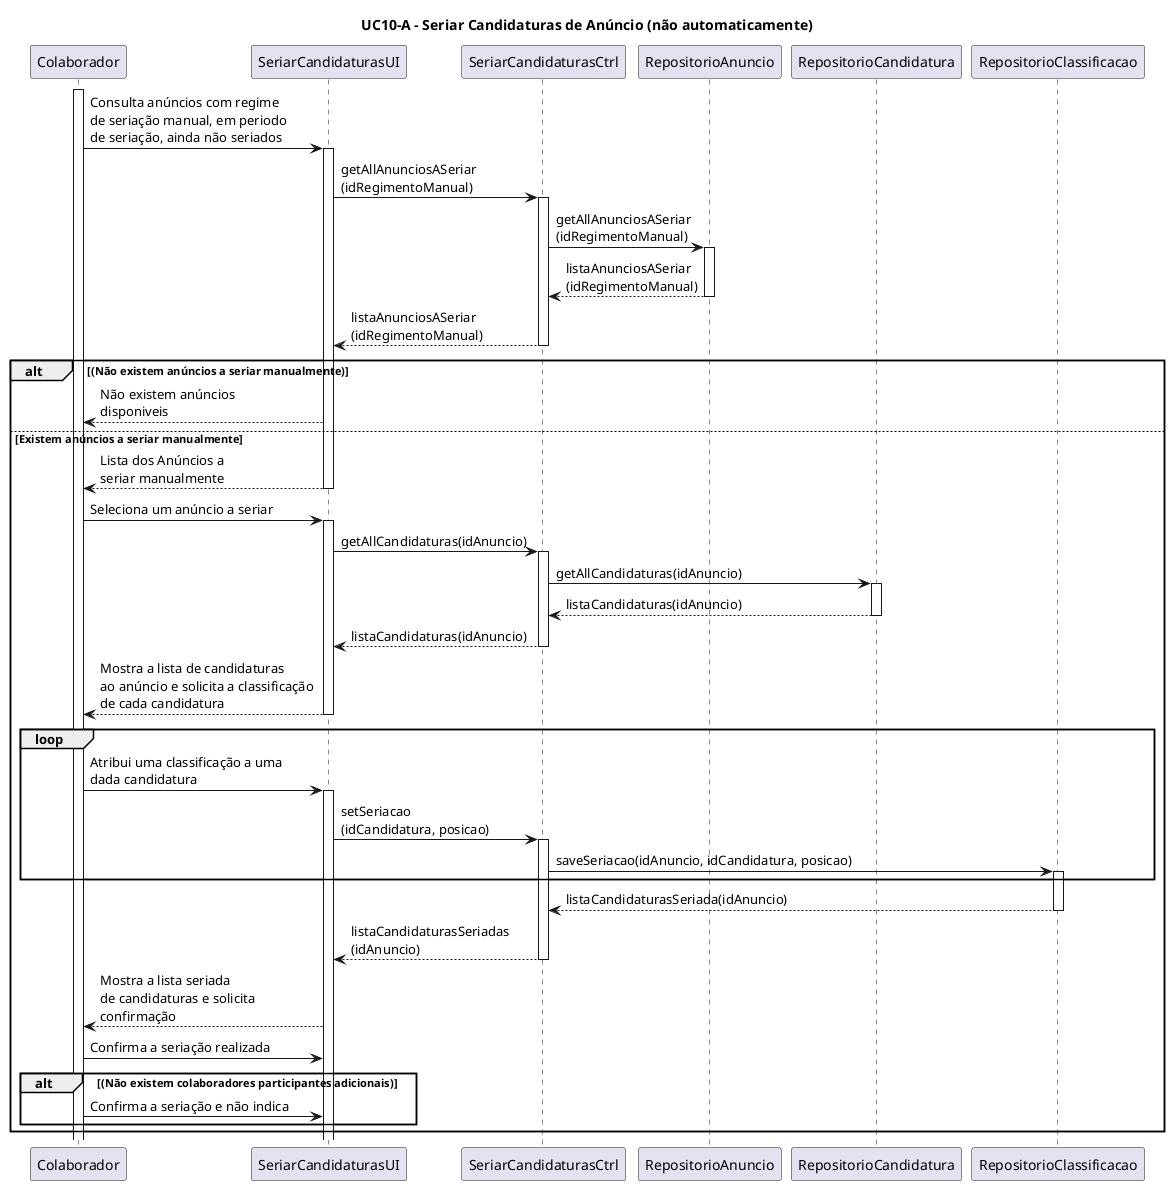 @startuml

title UC10-A - Seriar Candidaturas de Anúncio (não automaticamente)

participant Colaborador
participant SeriarCandidaturasUI
participant SeriarCandidaturasCtrl
participant RepositorioAnuncio
participant RepositorioCandidatura
participant RepositorioClassificacao


activate Colaborador
Colaborador -> SeriarCandidaturasUI: Consulta anúncios com regime \nde seriação manual, em periodo \nde seriação, ainda não seriados
activate SeriarCandidaturasUI
SeriarCandidaturasUI -> SeriarCandidaturasCtrl: getAllAnunciosASeriar\n(idRegimentoManual)
activate SeriarCandidaturasCtrl
SeriarCandidaturasCtrl -> RepositorioAnuncio: getAllAnunciosASeriar\n(idRegimentoManual)
activate RepositorioAnuncio
RepositorioAnuncio --> SeriarCandidaturasCtrl: listaAnunciosASeriar\n(idRegimentoManual)
deactivate RepositorioAnuncio
SeriarCandidaturasCtrl --> SeriarCandidaturasUI: listaAnunciosASeriar\n(idRegimentoManual)
deactivate SeriarCandidaturasCtrl
alt (Não existem anúncios a seriar manualmente)
SeriarCandidaturasUI --> Colaborador: Não existem anúncios \ndisponiveis

else Existem anúncios a seriar manualmente 
SeriarCandidaturasUI --> Colaborador: Lista dos Anúncios a \nseriar manualmente
deactivate SeriarCandidaturasUI

Colaborador -> SeriarCandidaturasUI: Seleciona um anúncio a seriar
activate SeriarCandidaturasUI
SeriarCandidaturasUI -> SeriarCandidaturasCtrl: getAllCandidaturas(idAnuncio)
activate SeriarCandidaturasCtrl
SeriarCandidaturasCtrl -> RepositorioCandidatura: getAllCandidaturas(idAnuncio)
activate RepositorioCandidatura
RepositorioCandidatura --> SeriarCandidaturasCtrl: listaCandidaturas(idAnuncio)
deactivate RepositorioCandidatura
SeriarCandidaturasCtrl --> SeriarCandidaturasUI: listaCandidaturas(idAnuncio)
deactivate SeriarCandidaturasCtrl
SeriarCandidaturasUI --> Colaborador: Mostra a lista de candidaturas \nao anúncio e solicita a classificação \nde cada candidatura
deactivate SeriarCandidaturasUI



loop
Colaborador -> SeriarCandidaturasUI: Atribui uma classificação a uma \ndada candidatura
activate SeriarCandidaturasUI
SeriarCandidaturasUI -> SeriarCandidaturasCtrl: setSeriacao\n(idCandidatura, posicao)
activate SeriarCandidaturasCtrl
SeriarCandidaturasCtrl -> RepositorioClassificacao: saveSeriacao(idAnuncio, idCandidatura, posicao)
activate RepositorioClassificacao
end loop
RepositorioClassificacao --> SeriarCandidaturasCtrl: listaCandidaturasSeriada(idAnuncio)
deactivate RepositorioClassificacao
SeriarCandidaturasCtrl --> SeriarCandidaturasUI: listaCandidaturasSeriadas\n(idAnuncio)
deactivate SeriarCandidaturasCtrl
SeriarCandidaturasUI --> Colaborador: Mostra a lista seriada \nde candidaturas e solicita \nconfirmação

Colaborador -> SeriarCandidaturasUI: Confirma a seriação realizada

'\ninformar se houve mais colaboradores \npartipantes envolvidos na seriação

alt (Não existem colaboradores participantes adicionais)
Colaborador -> SeriarCandidaturasUI: Confirma a seriação e não indica 
end alt



end alt

@enduml